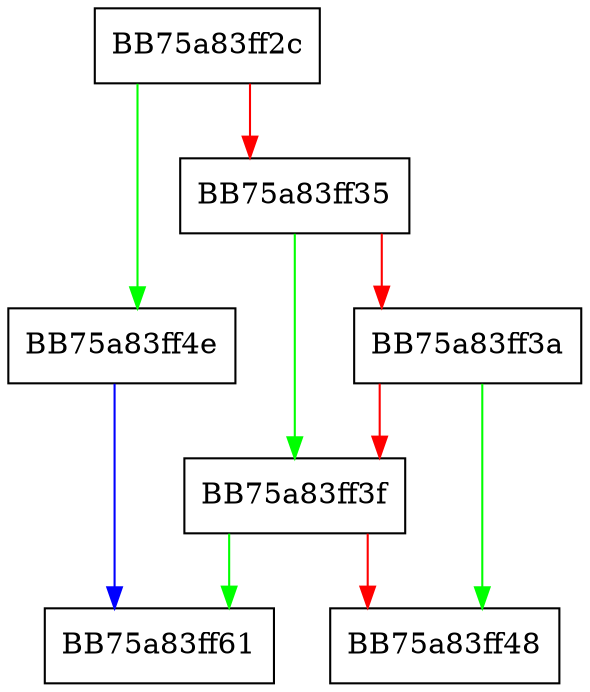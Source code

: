 digraph StringExValidateDestA {
  node [shape="box"];
  graph [splines=ortho];
  BB75a83ff2c -> BB75a83ff4e [color="green"];
  BB75a83ff2c -> BB75a83ff35 [color="red"];
  BB75a83ff35 -> BB75a83ff3f [color="green"];
  BB75a83ff35 -> BB75a83ff3a [color="red"];
  BB75a83ff3a -> BB75a83ff48 [color="green"];
  BB75a83ff3a -> BB75a83ff3f [color="red"];
  BB75a83ff3f -> BB75a83ff61 [color="green"];
  BB75a83ff3f -> BB75a83ff48 [color="red"];
  BB75a83ff4e -> BB75a83ff61 [color="blue"];
}